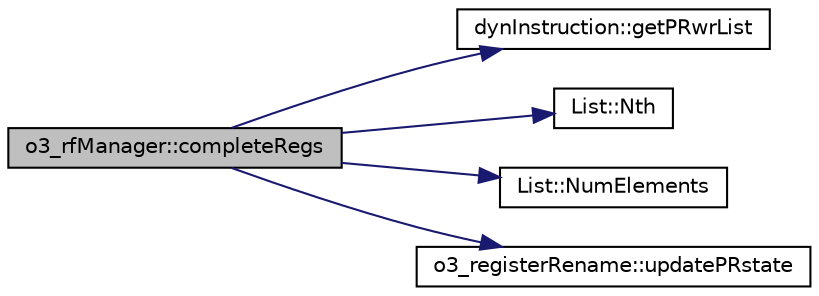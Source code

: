 digraph G
{
  edge [fontname="Helvetica",fontsize="10",labelfontname="Helvetica",labelfontsize="10"];
  node [fontname="Helvetica",fontsize="10",shape=record];
  rankdir=LR;
  Node1 [label="o3_rfManager::completeRegs",height=0.2,width=0.4,color="black", fillcolor="grey75", style="filled" fontcolor="black"];
  Node1 -> Node2 [color="midnightblue",fontsize="10",style="solid"];
  Node2 [label="dynInstruction::getPRwrList",height=0.2,width=0.4,color="black", fillcolor="white", style="filled",URL="$classdynInstruction.html#a40d9f8a39500558a4dea5d41ce5d6442"];
  Node1 -> Node3 [color="midnightblue",fontsize="10",style="solid"];
  Node3 [label="List::Nth",height=0.2,width=0.4,color="black", fillcolor="white", style="filled",URL="$classList.html#a5eb964816de33c85e1d46658ddf8c6c4"];
  Node1 -> Node4 [color="midnightblue",fontsize="10",style="solid"];
  Node4 [label="List::NumElements",height=0.2,width=0.4,color="black", fillcolor="white", style="filled",URL="$classList.html#ac2e9d50f703b01bf643fa6ce50837c26"];
  Node1 -> Node5 [color="midnightblue",fontsize="10",style="solid"];
  Node5 [label="o3_registerRename::updatePRstate",height=0.2,width=0.4,color="black", fillcolor="white", style="filled",URL="$classo3__registerRename.html#a6e6c35b5b477597e3eafed6def8c574b"];
}
